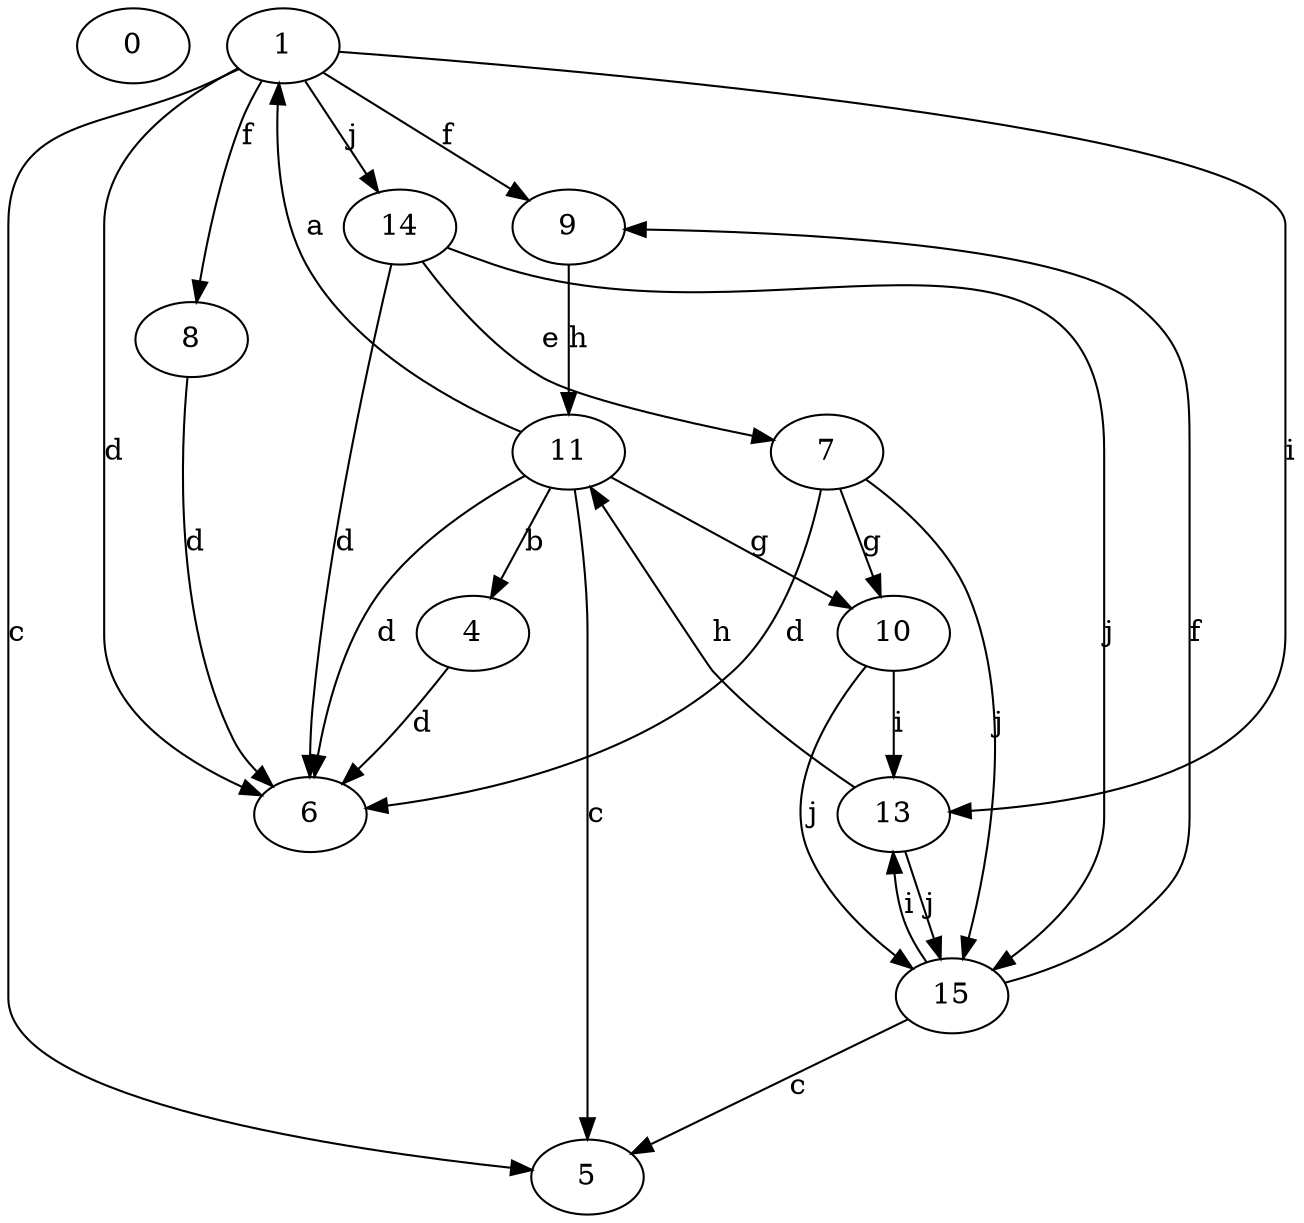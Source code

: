 strict digraph  {
0;
1;
4;
5;
6;
7;
8;
9;
10;
11;
13;
14;
15;
1 -> 5  [label=c];
1 -> 6  [label=d];
1 -> 8  [label=f];
1 -> 9  [label=f];
1 -> 13  [label=i];
1 -> 14  [label=j];
4 -> 6  [label=d];
7 -> 6  [label=d];
7 -> 10  [label=g];
7 -> 15  [label=j];
8 -> 6  [label=d];
9 -> 11  [label=h];
10 -> 13  [label=i];
10 -> 15  [label=j];
11 -> 1  [label=a];
11 -> 4  [label=b];
11 -> 5  [label=c];
11 -> 6  [label=d];
11 -> 10  [label=g];
13 -> 11  [label=h];
13 -> 15  [label=j];
14 -> 6  [label=d];
14 -> 7  [label=e];
14 -> 15  [label=j];
15 -> 5  [label=c];
15 -> 9  [label=f];
15 -> 13  [label=i];
}
